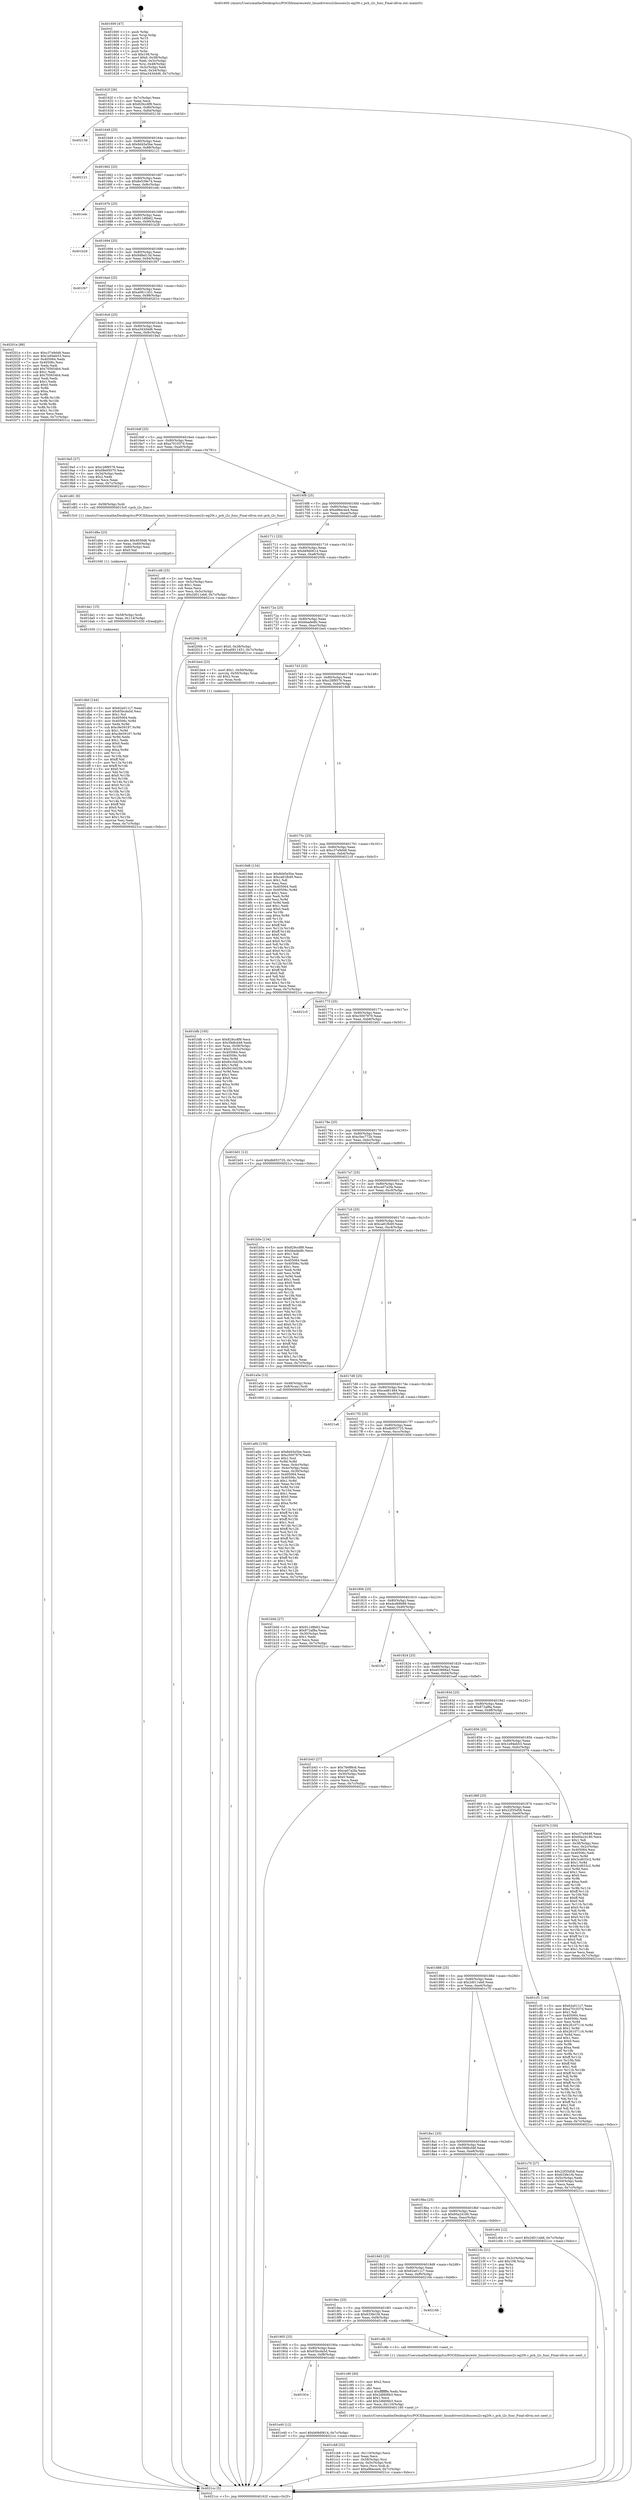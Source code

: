 digraph "0x401600" {
  label = "0x401600 (/mnt/c/Users/mathe/Desktop/tcc/POCII/binaries/extr_linuxdriversi2cbussesi2c-eg20t.c_pch_i2c_func_Final-ollvm.out::main(0))"
  labelloc = "t"
  node[shape=record]

  Entry [label="",width=0.3,height=0.3,shape=circle,fillcolor=black,style=filled]
  "0x40162f" [label="{
     0x40162f [26]\l
     | [instrs]\l
     &nbsp;&nbsp;0x40162f \<+3\>: mov -0x7c(%rbp),%eax\l
     &nbsp;&nbsp;0x401632 \<+2\>: mov %eax,%ecx\l
     &nbsp;&nbsp;0x401634 \<+6\>: sub $0x829cc8f9,%ecx\l
     &nbsp;&nbsp;0x40163a \<+3\>: mov %eax,-0x80(%rbp)\l
     &nbsp;&nbsp;0x40163d \<+6\>: mov %ecx,-0x84(%rbp)\l
     &nbsp;&nbsp;0x401643 \<+6\>: je 000000000040213d \<main+0xb3d\>\l
  }"]
  "0x40213d" [label="{
     0x40213d\l
  }", style=dashed]
  "0x401649" [label="{
     0x401649 [25]\l
     | [instrs]\l
     &nbsp;&nbsp;0x401649 \<+5\>: jmp 000000000040164e \<main+0x4e\>\l
     &nbsp;&nbsp;0x40164e \<+3\>: mov -0x80(%rbp),%eax\l
     &nbsp;&nbsp;0x401651 \<+5\>: sub $0x8d45e5be,%eax\l
     &nbsp;&nbsp;0x401656 \<+6\>: mov %eax,-0x88(%rbp)\l
     &nbsp;&nbsp;0x40165c \<+6\>: je 0000000000402121 \<main+0xb21\>\l
  }"]
  Exit [label="",width=0.3,height=0.3,shape=circle,fillcolor=black,style=filled,peripheries=2]
  "0x402121" [label="{
     0x402121\l
  }", style=dashed]
  "0x401662" [label="{
     0x401662 [25]\l
     | [instrs]\l
     &nbsp;&nbsp;0x401662 \<+5\>: jmp 0000000000401667 \<main+0x67\>\l
     &nbsp;&nbsp;0x401667 \<+3\>: mov -0x80(%rbp),%eax\l
     &nbsp;&nbsp;0x40166a \<+5\>: sub $0x8e539e74,%eax\l
     &nbsp;&nbsp;0x40166f \<+6\>: mov %eax,-0x8c(%rbp)\l
     &nbsp;&nbsp;0x401675 \<+6\>: je 0000000000401e4c \<main+0x84c\>\l
  }"]
  "0x40191e" [label="{
     0x40191e\l
  }", style=dashed]
  "0x401e4c" [label="{
     0x401e4c\l
  }", style=dashed]
  "0x40167b" [label="{
     0x40167b [25]\l
     | [instrs]\l
     &nbsp;&nbsp;0x40167b \<+5\>: jmp 0000000000401680 \<main+0x80\>\l
     &nbsp;&nbsp;0x401680 \<+3\>: mov -0x80(%rbp),%eax\l
     &nbsp;&nbsp;0x401683 \<+5\>: sub $0x911d8b62,%eax\l
     &nbsp;&nbsp;0x401688 \<+6\>: mov %eax,-0x90(%rbp)\l
     &nbsp;&nbsp;0x40168e \<+6\>: je 0000000000401b28 \<main+0x528\>\l
  }"]
  "0x401e40" [label="{
     0x401e40 [12]\l
     | [instrs]\l
     &nbsp;&nbsp;0x401e40 \<+7\>: movl $0xb69d0614,-0x7c(%rbp)\l
     &nbsp;&nbsp;0x401e47 \<+5\>: jmp 00000000004021cc \<main+0xbcc\>\l
  }"]
  "0x401b28" [label="{
     0x401b28\l
  }", style=dashed]
  "0x401694" [label="{
     0x401694 [25]\l
     | [instrs]\l
     &nbsp;&nbsp;0x401694 \<+5\>: jmp 0000000000401699 \<main+0x99\>\l
     &nbsp;&nbsp;0x401699 \<+3\>: mov -0x80(%rbp),%eax\l
     &nbsp;&nbsp;0x40169c \<+5\>: sub $0x9dfed13d,%eax\l
     &nbsp;&nbsp;0x4016a1 \<+6\>: mov %eax,-0x94(%rbp)\l
     &nbsp;&nbsp;0x4016a7 \<+6\>: je 0000000000401f47 \<main+0x947\>\l
  }"]
  "0x401db0" [label="{
     0x401db0 [144]\l
     | [instrs]\l
     &nbsp;&nbsp;0x401db0 \<+5\>: mov $0x62a011c7,%eax\l
     &nbsp;&nbsp;0x401db5 \<+5\>: mov $0x65bcda5d,%esi\l
     &nbsp;&nbsp;0x401dba \<+2\>: mov $0x1,%cl\l
     &nbsp;&nbsp;0x401dbc \<+7\>: mov 0x405064,%edx\l
     &nbsp;&nbsp;0x401dc3 \<+8\>: mov 0x40506c,%r8d\l
     &nbsp;&nbsp;0x401dcb \<+3\>: mov %edx,%r9d\l
     &nbsp;&nbsp;0x401dce \<+7\>: sub $0xc9e59197,%r9d\l
     &nbsp;&nbsp;0x401dd5 \<+4\>: sub $0x1,%r9d\l
     &nbsp;&nbsp;0x401dd9 \<+7\>: add $0xc9e59197,%r9d\l
     &nbsp;&nbsp;0x401de0 \<+4\>: imul %r9d,%edx\l
     &nbsp;&nbsp;0x401de4 \<+3\>: and $0x1,%edx\l
     &nbsp;&nbsp;0x401de7 \<+3\>: cmp $0x0,%edx\l
     &nbsp;&nbsp;0x401dea \<+4\>: sete %r10b\l
     &nbsp;&nbsp;0x401dee \<+4\>: cmp $0xa,%r8d\l
     &nbsp;&nbsp;0x401df2 \<+4\>: setl %r11b\l
     &nbsp;&nbsp;0x401df6 \<+3\>: mov %r10b,%bl\l
     &nbsp;&nbsp;0x401df9 \<+3\>: xor $0xff,%bl\l
     &nbsp;&nbsp;0x401dfc \<+3\>: mov %r11b,%r14b\l
     &nbsp;&nbsp;0x401dff \<+4\>: xor $0xff,%r14b\l
     &nbsp;&nbsp;0x401e03 \<+3\>: xor $0x0,%cl\l
     &nbsp;&nbsp;0x401e06 \<+3\>: mov %bl,%r15b\l
     &nbsp;&nbsp;0x401e09 \<+4\>: and $0x0,%r15b\l
     &nbsp;&nbsp;0x401e0d \<+3\>: and %cl,%r10b\l
     &nbsp;&nbsp;0x401e10 \<+3\>: mov %r14b,%r12b\l
     &nbsp;&nbsp;0x401e13 \<+4\>: and $0x0,%r12b\l
     &nbsp;&nbsp;0x401e17 \<+3\>: and %cl,%r11b\l
     &nbsp;&nbsp;0x401e1a \<+3\>: or %r10b,%r15b\l
     &nbsp;&nbsp;0x401e1d \<+3\>: or %r11b,%r12b\l
     &nbsp;&nbsp;0x401e20 \<+3\>: xor %r12b,%r15b\l
     &nbsp;&nbsp;0x401e23 \<+3\>: or %r14b,%bl\l
     &nbsp;&nbsp;0x401e26 \<+3\>: xor $0xff,%bl\l
     &nbsp;&nbsp;0x401e29 \<+3\>: or $0x0,%cl\l
     &nbsp;&nbsp;0x401e2c \<+2\>: and %cl,%bl\l
     &nbsp;&nbsp;0x401e2e \<+3\>: or %bl,%r15b\l
     &nbsp;&nbsp;0x401e31 \<+4\>: test $0x1,%r15b\l
     &nbsp;&nbsp;0x401e35 \<+3\>: cmovne %esi,%eax\l
     &nbsp;&nbsp;0x401e38 \<+3\>: mov %eax,-0x7c(%rbp)\l
     &nbsp;&nbsp;0x401e3b \<+5\>: jmp 00000000004021cc \<main+0xbcc\>\l
  }"]
  "0x401f47" [label="{
     0x401f47\l
  }", style=dashed]
  "0x4016ad" [label="{
     0x4016ad [25]\l
     | [instrs]\l
     &nbsp;&nbsp;0x4016ad \<+5\>: jmp 00000000004016b2 \<main+0xb2\>\l
     &nbsp;&nbsp;0x4016b2 \<+3\>: mov -0x80(%rbp),%eax\l
     &nbsp;&nbsp;0x4016b5 \<+5\>: sub $0xa0811451,%eax\l
     &nbsp;&nbsp;0x4016ba \<+6\>: mov %eax,-0x98(%rbp)\l
     &nbsp;&nbsp;0x4016c0 \<+6\>: je 000000000040201e \<main+0xa1e\>\l
  }"]
  "0x401da1" [label="{
     0x401da1 [15]\l
     | [instrs]\l
     &nbsp;&nbsp;0x401da1 \<+4\>: mov -0x58(%rbp),%rdi\l
     &nbsp;&nbsp;0x401da5 \<+6\>: mov %eax,-0x114(%rbp)\l
     &nbsp;&nbsp;0x401dab \<+5\>: call 0000000000401030 \<free@plt\>\l
     | [calls]\l
     &nbsp;&nbsp;0x401030 \{1\} (unknown)\l
  }"]
  "0x40201e" [label="{
     0x40201e [88]\l
     | [instrs]\l
     &nbsp;&nbsp;0x40201e \<+5\>: mov $0xc37e9d48,%eax\l
     &nbsp;&nbsp;0x402023 \<+5\>: mov $0x1e94eb53,%ecx\l
     &nbsp;&nbsp;0x402028 \<+7\>: mov 0x405064,%edx\l
     &nbsp;&nbsp;0x40202f \<+7\>: mov 0x40506c,%esi\l
     &nbsp;&nbsp;0x402036 \<+2\>: mov %edx,%edi\l
     &nbsp;&nbsp;0x402038 \<+6\>: add $0x705654b4,%edi\l
     &nbsp;&nbsp;0x40203e \<+3\>: sub $0x1,%edi\l
     &nbsp;&nbsp;0x402041 \<+6\>: sub $0x705654b4,%edi\l
     &nbsp;&nbsp;0x402047 \<+3\>: imul %edi,%edx\l
     &nbsp;&nbsp;0x40204a \<+3\>: and $0x1,%edx\l
     &nbsp;&nbsp;0x40204d \<+3\>: cmp $0x0,%edx\l
     &nbsp;&nbsp;0x402050 \<+4\>: sete %r8b\l
     &nbsp;&nbsp;0x402054 \<+3\>: cmp $0xa,%esi\l
     &nbsp;&nbsp;0x402057 \<+4\>: setl %r9b\l
     &nbsp;&nbsp;0x40205b \<+3\>: mov %r8b,%r10b\l
     &nbsp;&nbsp;0x40205e \<+3\>: and %r9b,%r10b\l
     &nbsp;&nbsp;0x402061 \<+3\>: xor %r9b,%r8b\l
     &nbsp;&nbsp;0x402064 \<+3\>: or %r8b,%r10b\l
     &nbsp;&nbsp;0x402067 \<+4\>: test $0x1,%r10b\l
     &nbsp;&nbsp;0x40206b \<+3\>: cmovne %ecx,%eax\l
     &nbsp;&nbsp;0x40206e \<+3\>: mov %eax,-0x7c(%rbp)\l
     &nbsp;&nbsp;0x402071 \<+5\>: jmp 00000000004021cc \<main+0xbcc\>\l
  }"]
  "0x4016c6" [label="{
     0x4016c6 [25]\l
     | [instrs]\l
     &nbsp;&nbsp;0x4016c6 \<+5\>: jmp 00000000004016cb \<main+0xcb\>\l
     &nbsp;&nbsp;0x4016cb \<+3\>: mov -0x80(%rbp),%eax\l
     &nbsp;&nbsp;0x4016ce \<+5\>: sub $0xa343d4d6,%eax\l
     &nbsp;&nbsp;0x4016d3 \<+6\>: mov %eax,-0x9c(%rbp)\l
     &nbsp;&nbsp;0x4016d9 \<+6\>: je 00000000004019a5 \<main+0x3a5\>\l
  }"]
  "0x401d8a" [label="{
     0x401d8a [23]\l
     | [instrs]\l
     &nbsp;&nbsp;0x401d8a \<+10\>: movabs $0x4030d6,%rdi\l
     &nbsp;&nbsp;0x401d94 \<+3\>: mov %eax,-0x60(%rbp)\l
     &nbsp;&nbsp;0x401d97 \<+3\>: mov -0x60(%rbp),%esi\l
     &nbsp;&nbsp;0x401d9a \<+2\>: mov $0x0,%al\l
     &nbsp;&nbsp;0x401d9c \<+5\>: call 0000000000401040 \<printf@plt\>\l
     | [calls]\l
     &nbsp;&nbsp;0x401040 \{1\} (unknown)\l
  }"]
  "0x4019a5" [label="{
     0x4019a5 [27]\l
     | [instrs]\l
     &nbsp;&nbsp;0x4019a5 \<+5\>: mov $0xc28f9576,%eax\l
     &nbsp;&nbsp;0x4019aa \<+5\>: mov $0x68e95070,%ecx\l
     &nbsp;&nbsp;0x4019af \<+3\>: mov -0x34(%rbp),%edx\l
     &nbsp;&nbsp;0x4019b2 \<+3\>: cmp $0x2,%edx\l
     &nbsp;&nbsp;0x4019b5 \<+3\>: cmovne %ecx,%eax\l
     &nbsp;&nbsp;0x4019b8 \<+3\>: mov %eax,-0x7c(%rbp)\l
     &nbsp;&nbsp;0x4019bb \<+5\>: jmp 00000000004021cc \<main+0xbcc\>\l
  }"]
  "0x4016df" [label="{
     0x4016df [25]\l
     | [instrs]\l
     &nbsp;&nbsp;0x4016df \<+5\>: jmp 00000000004016e4 \<main+0xe4\>\l
     &nbsp;&nbsp;0x4016e4 \<+3\>: mov -0x80(%rbp),%eax\l
     &nbsp;&nbsp;0x4016e7 \<+5\>: sub $0xa701037d,%eax\l
     &nbsp;&nbsp;0x4016ec \<+6\>: mov %eax,-0xa0(%rbp)\l
     &nbsp;&nbsp;0x4016f2 \<+6\>: je 0000000000401d81 \<main+0x781\>\l
  }"]
  "0x4021cc" [label="{
     0x4021cc [5]\l
     | [instrs]\l
     &nbsp;&nbsp;0x4021cc \<+5\>: jmp 000000000040162f \<main+0x2f\>\l
  }"]
  "0x401600" [label="{
     0x401600 [47]\l
     | [instrs]\l
     &nbsp;&nbsp;0x401600 \<+1\>: push %rbp\l
     &nbsp;&nbsp;0x401601 \<+3\>: mov %rsp,%rbp\l
     &nbsp;&nbsp;0x401604 \<+2\>: push %r15\l
     &nbsp;&nbsp;0x401606 \<+2\>: push %r14\l
     &nbsp;&nbsp;0x401608 \<+2\>: push %r13\l
     &nbsp;&nbsp;0x40160a \<+2\>: push %r12\l
     &nbsp;&nbsp;0x40160c \<+1\>: push %rbx\l
     &nbsp;&nbsp;0x40160d \<+7\>: sub $0x108,%rsp\l
     &nbsp;&nbsp;0x401614 \<+7\>: movl $0x0,-0x38(%rbp)\l
     &nbsp;&nbsp;0x40161b \<+3\>: mov %edi,-0x3c(%rbp)\l
     &nbsp;&nbsp;0x40161e \<+4\>: mov %rsi,-0x48(%rbp)\l
     &nbsp;&nbsp;0x401622 \<+3\>: mov -0x3c(%rbp),%edi\l
     &nbsp;&nbsp;0x401625 \<+3\>: mov %edi,-0x34(%rbp)\l
     &nbsp;&nbsp;0x401628 \<+7\>: movl $0xa343d4d6,-0x7c(%rbp)\l
  }"]
  "0x401cb8" [label="{
     0x401cb8 [32]\l
     | [instrs]\l
     &nbsp;&nbsp;0x401cb8 \<+6\>: mov -0x110(%rbp),%ecx\l
     &nbsp;&nbsp;0x401cbe \<+3\>: imul %eax,%ecx\l
     &nbsp;&nbsp;0x401cc1 \<+4\>: mov -0x58(%rbp),%rsi\l
     &nbsp;&nbsp;0x401cc5 \<+4\>: movslq -0x5c(%rbp),%rdi\l
     &nbsp;&nbsp;0x401cc9 \<+3\>: mov %ecx,(%rsi,%rdi,4)\l
     &nbsp;&nbsp;0x401ccc \<+7\>: movl $0xa96ecee4,-0x7c(%rbp)\l
     &nbsp;&nbsp;0x401cd3 \<+5\>: jmp 00000000004021cc \<main+0xbcc\>\l
  }"]
  "0x401d81" [label="{
     0x401d81 [9]\l
     | [instrs]\l
     &nbsp;&nbsp;0x401d81 \<+4\>: mov -0x58(%rbp),%rdi\l
     &nbsp;&nbsp;0x401d85 \<+5\>: call 00000000004015c0 \<pch_i2c_func\>\l
     | [calls]\l
     &nbsp;&nbsp;0x4015c0 \{1\} (/mnt/c/Users/mathe/Desktop/tcc/POCII/binaries/extr_linuxdriversi2cbussesi2c-eg20t.c_pch_i2c_func_Final-ollvm.out::pch_i2c_func)\l
  }"]
  "0x4016f8" [label="{
     0x4016f8 [25]\l
     | [instrs]\l
     &nbsp;&nbsp;0x4016f8 \<+5\>: jmp 00000000004016fd \<main+0xfd\>\l
     &nbsp;&nbsp;0x4016fd \<+3\>: mov -0x80(%rbp),%eax\l
     &nbsp;&nbsp;0x401700 \<+5\>: sub $0xa96ecee4,%eax\l
     &nbsp;&nbsp;0x401705 \<+6\>: mov %eax,-0xa4(%rbp)\l
     &nbsp;&nbsp;0x40170b \<+6\>: je 0000000000401cd8 \<main+0x6d8\>\l
  }"]
  "0x401c90" [label="{
     0x401c90 [40]\l
     | [instrs]\l
     &nbsp;&nbsp;0x401c90 \<+5\>: mov $0x2,%ecx\l
     &nbsp;&nbsp;0x401c95 \<+1\>: cltd\l
     &nbsp;&nbsp;0x401c96 \<+2\>: idiv %ecx\l
     &nbsp;&nbsp;0x401c98 \<+6\>: imul $0xfffffffe,%edx,%ecx\l
     &nbsp;&nbsp;0x401c9e \<+6\>: sub $0x2dfd06b3,%ecx\l
     &nbsp;&nbsp;0x401ca4 \<+3\>: add $0x1,%ecx\l
     &nbsp;&nbsp;0x401ca7 \<+6\>: add $0x2dfd06b3,%ecx\l
     &nbsp;&nbsp;0x401cad \<+6\>: mov %ecx,-0x110(%rbp)\l
     &nbsp;&nbsp;0x401cb3 \<+5\>: call 0000000000401160 \<next_i\>\l
     | [calls]\l
     &nbsp;&nbsp;0x401160 \{1\} (/mnt/c/Users/mathe/Desktop/tcc/POCII/binaries/extr_linuxdriversi2cbussesi2c-eg20t.c_pch_i2c_func_Final-ollvm.out::next_i)\l
  }"]
  "0x401cd8" [label="{
     0x401cd8 [25]\l
     | [instrs]\l
     &nbsp;&nbsp;0x401cd8 \<+2\>: xor %eax,%eax\l
     &nbsp;&nbsp;0x401cda \<+3\>: mov -0x5c(%rbp),%ecx\l
     &nbsp;&nbsp;0x401cdd \<+3\>: sub $0x1,%eax\l
     &nbsp;&nbsp;0x401ce0 \<+2\>: sub %eax,%ecx\l
     &nbsp;&nbsp;0x401ce2 \<+3\>: mov %ecx,-0x5c(%rbp)\l
     &nbsp;&nbsp;0x401ce5 \<+7\>: movl $0x2d011eb6,-0x7c(%rbp)\l
     &nbsp;&nbsp;0x401cec \<+5\>: jmp 00000000004021cc \<main+0xbcc\>\l
  }"]
  "0x401711" [label="{
     0x401711 [25]\l
     | [instrs]\l
     &nbsp;&nbsp;0x401711 \<+5\>: jmp 0000000000401716 \<main+0x116\>\l
     &nbsp;&nbsp;0x401716 \<+3\>: mov -0x80(%rbp),%eax\l
     &nbsp;&nbsp;0x401719 \<+5\>: sub $0xb69d0614,%eax\l
     &nbsp;&nbsp;0x40171e \<+6\>: mov %eax,-0xa8(%rbp)\l
     &nbsp;&nbsp;0x401724 \<+6\>: je 000000000040200b \<main+0xa0b\>\l
  }"]
  "0x401905" [label="{
     0x401905 [25]\l
     | [instrs]\l
     &nbsp;&nbsp;0x401905 \<+5\>: jmp 000000000040190a \<main+0x30a\>\l
     &nbsp;&nbsp;0x40190a \<+3\>: mov -0x80(%rbp),%eax\l
     &nbsp;&nbsp;0x40190d \<+5\>: sub $0x65bcda5d,%eax\l
     &nbsp;&nbsp;0x401912 \<+6\>: mov %eax,-0xf8(%rbp)\l
     &nbsp;&nbsp;0x401918 \<+6\>: je 0000000000401e40 \<main+0x840\>\l
  }"]
  "0x40200b" [label="{
     0x40200b [19]\l
     | [instrs]\l
     &nbsp;&nbsp;0x40200b \<+7\>: movl $0x0,-0x38(%rbp)\l
     &nbsp;&nbsp;0x402012 \<+7\>: movl $0xa0811451,-0x7c(%rbp)\l
     &nbsp;&nbsp;0x402019 \<+5\>: jmp 00000000004021cc \<main+0xbcc\>\l
  }"]
  "0x40172a" [label="{
     0x40172a [25]\l
     | [instrs]\l
     &nbsp;&nbsp;0x40172a \<+5\>: jmp 000000000040172f \<main+0x12f\>\l
     &nbsp;&nbsp;0x40172f \<+3\>: mov -0x80(%rbp),%eax\l
     &nbsp;&nbsp;0x401732 \<+5\>: sub $0xbbadedfc,%eax\l
     &nbsp;&nbsp;0x401737 \<+6\>: mov %eax,-0xac(%rbp)\l
     &nbsp;&nbsp;0x40173d \<+6\>: je 0000000000401be4 \<main+0x5e4\>\l
  }"]
  "0x401c8b" [label="{
     0x401c8b [5]\l
     | [instrs]\l
     &nbsp;&nbsp;0x401c8b \<+5\>: call 0000000000401160 \<next_i\>\l
     | [calls]\l
     &nbsp;&nbsp;0x401160 \{1\} (/mnt/c/Users/mathe/Desktop/tcc/POCII/binaries/extr_linuxdriversi2cbussesi2c-eg20t.c_pch_i2c_func_Final-ollvm.out::next_i)\l
  }"]
  "0x401be4" [label="{
     0x401be4 [23]\l
     | [instrs]\l
     &nbsp;&nbsp;0x401be4 \<+7\>: movl $0x1,-0x50(%rbp)\l
     &nbsp;&nbsp;0x401beb \<+4\>: movslq -0x50(%rbp),%rax\l
     &nbsp;&nbsp;0x401bef \<+4\>: shl $0x2,%rax\l
     &nbsp;&nbsp;0x401bf3 \<+3\>: mov %rax,%rdi\l
     &nbsp;&nbsp;0x401bf6 \<+5\>: call 0000000000401050 \<malloc@plt\>\l
     | [calls]\l
     &nbsp;&nbsp;0x401050 \{1\} (unknown)\l
  }"]
  "0x401743" [label="{
     0x401743 [25]\l
     | [instrs]\l
     &nbsp;&nbsp;0x401743 \<+5\>: jmp 0000000000401748 \<main+0x148\>\l
     &nbsp;&nbsp;0x401748 \<+3\>: mov -0x80(%rbp),%eax\l
     &nbsp;&nbsp;0x40174b \<+5\>: sub $0xc28f9576,%eax\l
     &nbsp;&nbsp;0x401750 \<+6\>: mov %eax,-0xb0(%rbp)\l
     &nbsp;&nbsp;0x401756 \<+6\>: je 00000000004019d8 \<main+0x3d8\>\l
  }"]
  "0x4018ec" [label="{
     0x4018ec [25]\l
     | [instrs]\l
     &nbsp;&nbsp;0x4018ec \<+5\>: jmp 00000000004018f1 \<main+0x2f1\>\l
     &nbsp;&nbsp;0x4018f1 \<+3\>: mov -0x80(%rbp),%eax\l
     &nbsp;&nbsp;0x4018f4 \<+5\>: sub $0x633fe1f4,%eax\l
     &nbsp;&nbsp;0x4018f9 \<+6\>: mov %eax,-0xf4(%rbp)\l
     &nbsp;&nbsp;0x4018ff \<+6\>: je 0000000000401c8b \<main+0x68b\>\l
  }"]
  "0x4019d8" [label="{
     0x4019d8 [134]\l
     | [instrs]\l
     &nbsp;&nbsp;0x4019d8 \<+5\>: mov $0x8d45e5be,%eax\l
     &nbsp;&nbsp;0x4019dd \<+5\>: mov $0xca81fb49,%ecx\l
     &nbsp;&nbsp;0x4019e2 \<+2\>: mov $0x1,%dl\l
     &nbsp;&nbsp;0x4019e4 \<+2\>: xor %esi,%esi\l
     &nbsp;&nbsp;0x4019e6 \<+7\>: mov 0x405064,%edi\l
     &nbsp;&nbsp;0x4019ed \<+8\>: mov 0x40506c,%r8d\l
     &nbsp;&nbsp;0x4019f5 \<+3\>: sub $0x1,%esi\l
     &nbsp;&nbsp;0x4019f8 \<+3\>: mov %edi,%r9d\l
     &nbsp;&nbsp;0x4019fb \<+3\>: add %esi,%r9d\l
     &nbsp;&nbsp;0x4019fe \<+4\>: imul %r9d,%edi\l
     &nbsp;&nbsp;0x401a02 \<+3\>: and $0x1,%edi\l
     &nbsp;&nbsp;0x401a05 \<+3\>: cmp $0x0,%edi\l
     &nbsp;&nbsp;0x401a08 \<+4\>: sete %r10b\l
     &nbsp;&nbsp;0x401a0c \<+4\>: cmp $0xa,%r8d\l
     &nbsp;&nbsp;0x401a10 \<+4\>: setl %r11b\l
     &nbsp;&nbsp;0x401a14 \<+3\>: mov %r10b,%bl\l
     &nbsp;&nbsp;0x401a17 \<+3\>: xor $0xff,%bl\l
     &nbsp;&nbsp;0x401a1a \<+3\>: mov %r11b,%r14b\l
     &nbsp;&nbsp;0x401a1d \<+4\>: xor $0xff,%r14b\l
     &nbsp;&nbsp;0x401a21 \<+3\>: xor $0x0,%dl\l
     &nbsp;&nbsp;0x401a24 \<+3\>: mov %bl,%r15b\l
     &nbsp;&nbsp;0x401a27 \<+4\>: and $0x0,%r15b\l
     &nbsp;&nbsp;0x401a2b \<+3\>: and %dl,%r10b\l
     &nbsp;&nbsp;0x401a2e \<+3\>: mov %r14b,%r12b\l
     &nbsp;&nbsp;0x401a31 \<+4\>: and $0x0,%r12b\l
     &nbsp;&nbsp;0x401a35 \<+3\>: and %dl,%r11b\l
     &nbsp;&nbsp;0x401a38 \<+3\>: or %r10b,%r15b\l
     &nbsp;&nbsp;0x401a3b \<+3\>: or %r11b,%r12b\l
     &nbsp;&nbsp;0x401a3e \<+3\>: xor %r12b,%r15b\l
     &nbsp;&nbsp;0x401a41 \<+3\>: or %r14b,%bl\l
     &nbsp;&nbsp;0x401a44 \<+3\>: xor $0xff,%bl\l
     &nbsp;&nbsp;0x401a47 \<+3\>: or $0x0,%dl\l
     &nbsp;&nbsp;0x401a4a \<+2\>: and %dl,%bl\l
     &nbsp;&nbsp;0x401a4c \<+3\>: or %bl,%r15b\l
     &nbsp;&nbsp;0x401a4f \<+4\>: test $0x1,%r15b\l
     &nbsp;&nbsp;0x401a53 \<+3\>: cmovne %ecx,%eax\l
     &nbsp;&nbsp;0x401a56 \<+3\>: mov %eax,-0x7c(%rbp)\l
     &nbsp;&nbsp;0x401a59 \<+5\>: jmp 00000000004021cc \<main+0xbcc\>\l
  }"]
  "0x40175c" [label="{
     0x40175c [25]\l
     | [instrs]\l
     &nbsp;&nbsp;0x40175c \<+5\>: jmp 0000000000401761 \<main+0x161\>\l
     &nbsp;&nbsp;0x401761 \<+3\>: mov -0x80(%rbp),%eax\l
     &nbsp;&nbsp;0x401764 \<+5\>: sub $0xc37e9d48,%eax\l
     &nbsp;&nbsp;0x401769 \<+6\>: mov %eax,-0xb4(%rbp)\l
     &nbsp;&nbsp;0x40176f \<+6\>: je 00000000004021c5 \<main+0xbc5\>\l
  }"]
  "0x40216b" [label="{
     0x40216b\l
  }", style=dashed]
  "0x4021c5" [label="{
     0x4021c5\l
  }", style=dashed]
  "0x401775" [label="{
     0x401775 [25]\l
     | [instrs]\l
     &nbsp;&nbsp;0x401775 \<+5\>: jmp 000000000040177a \<main+0x17a\>\l
     &nbsp;&nbsp;0x40177a \<+3\>: mov -0x80(%rbp),%eax\l
     &nbsp;&nbsp;0x40177d \<+5\>: sub $0xc5007879,%eax\l
     &nbsp;&nbsp;0x401782 \<+6\>: mov %eax,-0xb8(%rbp)\l
     &nbsp;&nbsp;0x401788 \<+6\>: je 0000000000401b01 \<main+0x501\>\l
  }"]
  "0x4018d3" [label="{
     0x4018d3 [25]\l
     | [instrs]\l
     &nbsp;&nbsp;0x4018d3 \<+5\>: jmp 00000000004018d8 \<main+0x2d8\>\l
     &nbsp;&nbsp;0x4018d8 \<+3\>: mov -0x80(%rbp),%eax\l
     &nbsp;&nbsp;0x4018db \<+5\>: sub $0x62a011c7,%eax\l
     &nbsp;&nbsp;0x4018e0 \<+6\>: mov %eax,-0xf0(%rbp)\l
     &nbsp;&nbsp;0x4018e6 \<+6\>: je 000000000040216b \<main+0xb6b\>\l
  }"]
  "0x401b01" [label="{
     0x401b01 [12]\l
     | [instrs]\l
     &nbsp;&nbsp;0x401b01 \<+7\>: movl $0xdb953725,-0x7c(%rbp)\l
     &nbsp;&nbsp;0x401b08 \<+5\>: jmp 00000000004021cc \<main+0xbcc\>\l
  }"]
  "0x40178e" [label="{
     0x40178e [25]\l
     | [instrs]\l
     &nbsp;&nbsp;0x40178e \<+5\>: jmp 0000000000401793 \<main+0x193\>\l
     &nbsp;&nbsp;0x401793 \<+3\>: mov -0x80(%rbp),%eax\l
     &nbsp;&nbsp;0x401796 \<+5\>: sub $0xc5ec772b,%eax\l
     &nbsp;&nbsp;0x40179b \<+6\>: mov %eax,-0xbc(%rbp)\l
     &nbsp;&nbsp;0x4017a1 \<+6\>: je 0000000000401e95 \<main+0x895\>\l
  }"]
  "0x40210c" [label="{
     0x40210c [21]\l
     | [instrs]\l
     &nbsp;&nbsp;0x40210c \<+3\>: mov -0x2c(%rbp),%eax\l
     &nbsp;&nbsp;0x40210f \<+7\>: add $0x108,%rsp\l
     &nbsp;&nbsp;0x402116 \<+1\>: pop %rbx\l
     &nbsp;&nbsp;0x402117 \<+2\>: pop %r12\l
     &nbsp;&nbsp;0x402119 \<+2\>: pop %r13\l
     &nbsp;&nbsp;0x40211b \<+2\>: pop %r14\l
     &nbsp;&nbsp;0x40211d \<+2\>: pop %r15\l
     &nbsp;&nbsp;0x40211f \<+1\>: pop %rbp\l
     &nbsp;&nbsp;0x402120 \<+1\>: ret\l
  }"]
  "0x401e95" [label="{
     0x401e95\l
  }", style=dashed]
  "0x4017a7" [label="{
     0x4017a7 [25]\l
     | [instrs]\l
     &nbsp;&nbsp;0x4017a7 \<+5\>: jmp 00000000004017ac \<main+0x1ac\>\l
     &nbsp;&nbsp;0x4017ac \<+3\>: mov -0x80(%rbp),%eax\l
     &nbsp;&nbsp;0x4017af \<+5\>: sub $0xca07a2fa,%eax\l
     &nbsp;&nbsp;0x4017b4 \<+6\>: mov %eax,-0xc0(%rbp)\l
     &nbsp;&nbsp;0x4017ba \<+6\>: je 0000000000401b5e \<main+0x55e\>\l
  }"]
  "0x4018ba" [label="{
     0x4018ba [25]\l
     | [instrs]\l
     &nbsp;&nbsp;0x4018ba \<+5\>: jmp 00000000004018bf \<main+0x2bf\>\l
     &nbsp;&nbsp;0x4018bf \<+3\>: mov -0x80(%rbp),%eax\l
     &nbsp;&nbsp;0x4018c2 \<+5\>: sub $0x60a24180,%eax\l
     &nbsp;&nbsp;0x4018c7 \<+6\>: mov %eax,-0xec(%rbp)\l
     &nbsp;&nbsp;0x4018cd \<+6\>: je 000000000040210c \<main+0xb0c\>\l
  }"]
  "0x401b5e" [label="{
     0x401b5e [134]\l
     | [instrs]\l
     &nbsp;&nbsp;0x401b5e \<+5\>: mov $0x829cc8f9,%eax\l
     &nbsp;&nbsp;0x401b63 \<+5\>: mov $0xbbadedfc,%ecx\l
     &nbsp;&nbsp;0x401b68 \<+2\>: mov $0x1,%dl\l
     &nbsp;&nbsp;0x401b6a \<+2\>: xor %esi,%esi\l
     &nbsp;&nbsp;0x401b6c \<+7\>: mov 0x405064,%edi\l
     &nbsp;&nbsp;0x401b73 \<+8\>: mov 0x40506c,%r8d\l
     &nbsp;&nbsp;0x401b7b \<+3\>: sub $0x1,%esi\l
     &nbsp;&nbsp;0x401b7e \<+3\>: mov %edi,%r9d\l
     &nbsp;&nbsp;0x401b81 \<+3\>: add %esi,%r9d\l
     &nbsp;&nbsp;0x401b84 \<+4\>: imul %r9d,%edi\l
     &nbsp;&nbsp;0x401b88 \<+3\>: and $0x1,%edi\l
     &nbsp;&nbsp;0x401b8b \<+3\>: cmp $0x0,%edi\l
     &nbsp;&nbsp;0x401b8e \<+4\>: sete %r10b\l
     &nbsp;&nbsp;0x401b92 \<+4\>: cmp $0xa,%r8d\l
     &nbsp;&nbsp;0x401b96 \<+4\>: setl %r11b\l
     &nbsp;&nbsp;0x401b9a \<+3\>: mov %r10b,%bl\l
     &nbsp;&nbsp;0x401b9d \<+3\>: xor $0xff,%bl\l
     &nbsp;&nbsp;0x401ba0 \<+3\>: mov %r11b,%r14b\l
     &nbsp;&nbsp;0x401ba3 \<+4\>: xor $0xff,%r14b\l
     &nbsp;&nbsp;0x401ba7 \<+3\>: xor $0x0,%dl\l
     &nbsp;&nbsp;0x401baa \<+3\>: mov %bl,%r15b\l
     &nbsp;&nbsp;0x401bad \<+4\>: and $0x0,%r15b\l
     &nbsp;&nbsp;0x401bb1 \<+3\>: and %dl,%r10b\l
     &nbsp;&nbsp;0x401bb4 \<+3\>: mov %r14b,%r12b\l
     &nbsp;&nbsp;0x401bb7 \<+4\>: and $0x0,%r12b\l
     &nbsp;&nbsp;0x401bbb \<+3\>: and %dl,%r11b\l
     &nbsp;&nbsp;0x401bbe \<+3\>: or %r10b,%r15b\l
     &nbsp;&nbsp;0x401bc1 \<+3\>: or %r11b,%r12b\l
     &nbsp;&nbsp;0x401bc4 \<+3\>: xor %r12b,%r15b\l
     &nbsp;&nbsp;0x401bc7 \<+3\>: or %r14b,%bl\l
     &nbsp;&nbsp;0x401bca \<+3\>: xor $0xff,%bl\l
     &nbsp;&nbsp;0x401bcd \<+3\>: or $0x0,%dl\l
     &nbsp;&nbsp;0x401bd0 \<+2\>: and %dl,%bl\l
     &nbsp;&nbsp;0x401bd2 \<+3\>: or %bl,%r15b\l
     &nbsp;&nbsp;0x401bd5 \<+4\>: test $0x1,%r15b\l
     &nbsp;&nbsp;0x401bd9 \<+3\>: cmovne %ecx,%eax\l
     &nbsp;&nbsp;0x401bdc \<+3\>: mov %eax,-0x7c(%rbp)\l
     &nbsp;&nbsp;0x401bdf \<+5\>: jmp 00000000004021cc \<main+0xbcc\>\l
  }"]
  "0x4017c0" [label="{
     0x4017c0 [25]\l
     | [instrs]\l
     &nbsp;&nbsp;0x4017c0 \<+5\>: jmp 00000000004017c5 \<main+0x1c5\>\l
     &nbsp;&nbsp;0x4017c5 \<+3\>: mov -0x80(%rbp),%eax\l
     &nbsp;&nbsp;0x4017c8 \<+5\>: sub $0xca81fb49,%eax\l
     &nbsp;&nbsp;0x4017cd \<+6\>: mov %eax,-0xc4(%rbp)\l
     &nbsp;&nbsp;0x4017d3 \<+6\>: je 0000000000401a5e \<main+0x45e\>\l
  }"]
  "0x401c64" [label="{
     0x401c64 [12]\l
     | [instrs]\l
     &nbsp;&nbsp;0x401c64 \<+7\>: movl $0x2d011eb6,-0x7c(%rbp)\l
     &nbsp;&nbsp;0x401c6b \<+5\>: jmp 00000000004021cc \<main+0xbcc\>\l
  }"]
  "0x401a5e" [label="{
     0x401a5e [13]\l
     | [instrs]\l
     &nbsp;&nbsp;0x401a5e \<+4\>: mov -0x48(%rbp),%rax\l
     &nbsp;&nbsp;0x401a62 \<+4\>: mov 0x8(%rax),%rdi\l
     &nbsp;&nbsp;0x401a66 \<+5\>: call 0000000000401060 \<atoi@plt\>\l
     | [calls]\l
     &nbsp;&nbsp;0x401060 \{1\} (unknown)\l
  }"]
  "0x4017d9" [label="{
     0x4017d9 [25]\l
     | [instrs]\l
     &nbsp;&nbsp;0x4017d9 \<+5\>: jmp 00000000004017de \<main+0x1de\>\l
     &nbsp;&nbsp;0x4017de \<+3\>: mov -0x80(%rbp),%eax\l
     &nbsp;&nbsp;0x4017e1 \<+5\>: sub $0xced81484,%eax\l
     &nbsp;&nbsp;0x4017e6 \<+6\>: mov %eax,-0xc8(%rbp)\l
     &nbsp;&nbsp;0x4017ec \<+6\>: je 00000000004021a6 \<main+0xba6\>\l
  }"]
  "0x401a6b" [label="{
     0x401a6b [150]\l
     | [instrs]\l
     &nbsp;&nbsp;0x401a6b \<+5\>: mov $0x8d45e5be,%ecx\l
     &nbsp;&nbsp;0x401a70 \<+5\>: mov $0xc5007879,%edx\l
     &nbsp;&nbsp;0x401a75 \<+3\>: mov $0x1,%sil\l
     &nbsp;&nbsp;0x401a78 \<+3\>: xor %r8d,%r8d\l
     &nbsp;&nbsp;0x401a7b \<+3\>: mov %eax,-0x4c(%rbp)\l
     &nbsp;&nbsp;0x401a7e \<+3\>: mov -0x4c(%rbp),%eax\l
     &nbsp;&nbsp;0x401a81 \<+3\>: mov %eax,-0x30(%rbp)\l
     &nbsp;&nbsp;0x401a84 \<+7\>: mov 0x405064,%eax\l
     &nbsp;&nbsp;0x401a8b \<+8\>: mov 0x40506c,%r9d\l
     &nbsp;&nbsp;0x401a93 \<+4\>: sub $0x1,%r8d\l
     &nbsp;&nbsp;0x401a97 \<+3\>: mov %eax,%r10d\l
     &nbsp;&nbsp;0x401a9a \<+3\>: add %r8d,%r10d\l
     &nbsp;&nbsp;0x401a9d \<+4\>: imul %r10d,%eax\l
     &nbsp;&nbsp;0x401aa1 \<+3\>: and $0x1,%eax\l
     &nbsp;&nbsp;0x401aa4 \<+3\>: cmp $0x0,%eax\l
     &nbsp;&nbsp;0x401aa7 \<+4\>: sete %r11b\l
     &nbsp;&nbsp;0x401aab \<+4\>: cmp $0xa,%r9d\l
     &nbsp;&nbsp;0x401aaf \<+3\>: setl %bl\l
     &nbsp;&nbsp;0x401ab2 \<+3\>: mov %r11b,%r14b\l
     &nbsp;&nbsp;0x401ab5 \<+4\>: xor $0xff,%r14b\l
     &nbsp;&nbsp;0x401ab9 \<+3\>: mov %bl,%r15b\l
     &nbsp;&nbsp;0x401abc \<+4\>: xor $0xff,%r15b\l
     &nbsp;&nbsp;0x401ac0 \<+4\>: xor $0x1,%sil\l
     &nbsp;&nbsp;0x401ac4 \<+3\>: mov %r14b,%r12b\l
     &nbsp;&nbsp;0x401ac7 \<+4\>: and $0xff,%r12b\l
     &nbsp;&nbsp;0x401acb \<+3\>: and %sil,%r11b\l
     &nbsp;&nbsp;0x401ace \<+3\>: mov %r15b,%r13b\l
     &nbsp;&nbsp;0x401ad1 \<+4\>: and $0xff,%r13b\l
     &nbsp;&nbsp;0x401ad5 \<+3\>: and %sil,%bl\l
     &nbsp;&nbsp;0x401ad8 \<+3\>: or %r11b,%r12b\l
     &nbsp;&nbsp;0x401adb \<+3\>: or %bl,%r13b\l
     &nbsp;&nbsp;0x401ade \<+3\>: xor %r13b,%r12b\l
     &nbsp;&nbsp;0x401ae1 \<+3\>: or %r15b,%r14b\l
     &nbsp;&nbsp;0x401ae4 \<+4\>: xor $0xff,%r14b\l
     &nbsp;&nbsp;0x401ae8 \<+4\>: or $0x1,%sil\l
     &nbsp;&nbsp;0x401aec \<+3\>: and %sil,%r14b\l
     &nbsp;&nbsp;0x401aef \<+3\>: or %r14b,%r12b\l
     &nbsp;&nbsp;0x401af2 \<+4\>: test $0x1,%r12b\l
     &nbsp;&nbsp;0x401af6 \<+3\>: cmovne %edx,%ecx\l
     &nbsp;&nbsp;0x401af9 \<+3\>: mov %ecx,-0x7c(%rbp)\l
     &nbsp;&nbsp;0x401afc \<+5\>: jmp 00000000004021cc \<main+0xbcc\>\l
  }"]
  "0x4018a1" [label="{
     0x4018a1 [25]\l
     | [instrs]\l
     &nbsp;&nbsp;0x4018a1 \<+5\>: jmp 00000000004018a6 \<main+0x2a6\>\l
     &nbsp;&nbsp;0x4018a6 \<+3\>: mov -0x80(%rbp),%eax\l
     &nbsp;&nbsp;0x4018a9 \<+5\>: sub $0x39dfcd48,%eax\l
     &nbsp;&nbsp;0x4018ae \<+6\>: mov %eax,-0xe8(%rbp)\l
     &nbsp;&nbsp;0x4018b4 \<+6\>: je 0000000000401c64 \<main+0x664\>\l
  }"]
  "0x4021a6" [label="{
     0x4021a6\l
  }", style=dashed]
  "0x4017f2" [label="{
     0x4017f2 [25]\l
     | [instrs]\l
     &nbsp;&nbsp;0x4017f2 \<+5\>: jmp 00000000004017f7 \<main+0x1f7\>\l
     &nbsp;&nbsp;0x4017f7 \<+3\>: mov -0x80(%rbp),%eax\l
     &nbsp;&nbsp;0x4017fa \<+5\>: sub $0xdb953725,%eax\l
     &nbsp;&nbsp;0x4017ff \<+6\>: mov %eax,-0xcc(%rbp)\l
     &nbsp;&nbsp;0x401805 \<+6\>: je 0000000000401b0d \<main+0x50d\>\l
  }"]
  "0x401c70" [label="{
     0x401c70 [27]\l
     | [instrs]\l
     &nbsp;&nbsp;0x401c70 \<+5\>: mov $0x22f35d58,%eax\l
     &nbsp;&nbsp;0x401c75 \<+5\>: mov $0x633fe1f4,%ecx\l
     &nbsp;&nbsp;0x401c7a \<+3\>: mov -0x5c(%rbp),%edx\l
     &nbsp;&nbsp;0x401c7d \<+3\>: cmp -0x50(%rbp),%edx\l
     &nbsp;&nbsp;0x401c80 \<+3\>: cmovl %ecx,%eax\l
     &nbsp;&nbsp;0x401c83 \<+3\>: mov %eax,-0x7c(%rbp)\l
     &nbsp;&nbsp;0x401c86 \<+5\>: jmp 00000000004021cc \<main+0xbcc\>\l
  }"]
  "0x401b0d" [label="{
     0x401b0d [27]\l
     | [instrs]\l
     &nbsp;&nbsp;0x401b0d \<+5\>: mov $0x911d8b62,%eax\l
     &nbsp;&nbsp;0x401b12 \<+5\>: mov $0x872af8a,%ecx\l
     &nbsp;&nbsp;0x401b17 \<+3\>: mov -0x30(%rbp),%edx\l
     &nbsp;&nbsp;0x401b1a \<+3\>: cmp $0x1,%edx\l
     &nbsp;&nbsp;0x401b1d \<+3\>: cmovl %ecx,%eax\l
     &nbsp;&nbsp;0x401b20 \<+3\>: mov %eax,-0x7c(%rbp)\l
     &nbsp;&nbsp;0x401b23 \<+5\>: jmp 00000000004021cc \<main+0xbcc\>\l
  }"]
  "0x40180b" [label="{
     0x40180b [25]\l
     | [instrs]\l
     &nbsp;&nbsp;0x40180b \<+5\>: jmp 0000000000401810 \<main+0x210\>\l
     &nbsp;&nbsp;0x401810 \<+3\>: mov -0x80(%rbp),%eax\l
     &nbsp;&nbsp;0x401813 \<+5\>: sub $0xdcd68688,%eax\l
     &nbsp;&nbsp;0x401818 \<+6\>: mov %eax,-0xd0(%rbp)\l
     &nbsp;&nbsp;0x40181e \<+6\>: je 0000000000401fa7 \<main+0x9a7\>\l
  }"]
  "0x401888" [label="{
     0x401888 [25]\l
     | [instrs]\l
     &nbsp;&nbsp;0x401888 \<+5\>: jmp 000000000040188d \<main+0x28d\>\l
     &nbsp;&nbsp;0x40188d \<+3\>: mov -0x80(%rbp),%eax\l
     &nbsp;&nbsp;0x401890 \<+5\>: sub $0x2d011eb6,%eax\l
     &nbsp;&nbsp;0x401895 \<+6\>: mov %eax,-0xe4(%rbp)\l
     &nbsp;&nbsp;0x40189b \<+6\>: je 0000000000401c70 \<main+0x670\>\l
  }"]
  "0x401fa7" [label="{
     0x401fa7\l
  }", style=dashed]
  "0x401824" [label="{
     0x401824 [25]\l
     | [instrs]\l
     &nbsp;&nbsp;0x401824 \<+5\>: jmp 0000000000401829 \<main+0x229\>\l
     &nbsp;&nbsp;0x401829 \<+3\>: mov -0x80(%rbp),%eax\l
     &nbsp;&nbsp;0x40182c \<+5\>: sub $0xe03866a3,%eax\l
     &nbsp;&nbsp;0x401831 \<+6\>: mov %eax,-0xd4(%rbp)\l
     &nbsp;&nbsp;0x401837 \<+6\>: je 0000000000401eef \<main+0x8ef\>\l
  }"]
  "0x401cf1" [label="{
     0x401cf1 [144]\l
     | [instrs]\l
     &nbsp;&nbsp;0x401cf1 \<+5\>: mov $0x62a011c7,%eax\l
     &nbsp;&nbsp;0x401cf6 \<+5\>: mov $0xa701037d,%ecx\l
     &nbsp;&nbsp;0x401cfb \<+2\>: mov $0x1,%dl\l
     &nbsp;&nbsp;0x401cfd \<+7\>: mov 0x405064,%esi\l
     &nbsp;&nbsp;0x401d04 \<+7\>: mov 0x40506c,%edi\l
     &nbsp;&nbsp;0x401d0b \<+3\>: mov %esi,%r8d\l
     &nbsp;&nbsp;0x401d0e \<+7\>: add $0x26107116,%r8d\l
     &nbsp;&nbsp;0x401d15 \<+4\>: sub $0x1,%r8d\l
     &nbsp;&nbsp;0x401d19 \<+7\>: sub $0x26107116,%r8d\l
     &nbsp;&nbsp;0x401d20 \<+4\>: imul %r8d,%esi\l
     &nbsp;&nbsp;0x401d24 \<+3\>: and $0x1,%esi\l
     &nbsp;&nbsp;0x401d27 \<+3\>: cmp $0x0,%esi\l
     &nbsp;&nbsp;0x401d2a \<+4\>: sete %r9b\l
     &nbsp;&nbsp;0x401d2e \<+3\>: cmp $0xa,%edi\l
     &nbsp;&nbsp;0x401d31 \<+4\>: setl %r10b\l
     &nbsp;&nbsp;0x401d35 \<+3\>: mov %r9b,%r11b\l
     &nbsp;&nbsp;0x401d38 \<+4\>: xor $0xff,%r11b\l
     &nbsp;&nbsp;0x401d3c \<+3\>: mov %r10b,%bl\l
     &nbsp;&nbsp;0x401d3f \<+3\>: xor $0xff,%bl\l
     &nbsp;&nbsp;0x401d42 \<+3\>: xor $0x1,%dl\l
     &nbsp;&nbsp;0x401d45 \<+3\>: mov %r11b,%r14b\l
     &nbsp;&nbsp;0x401d48 \<+4\>: and $0xff,%r14b\l
     &nbsp;&nbsp;0x401d4c \<+3\>: and %dl,%r9b\l
     &nbsp;&nbsp;0x401d4f \<+3\>: mov %bl,%r15b\l
     &nbsp;&nbsp;0x401d52 \<+4\>: and $0xff,%r15b\l
     &nbsp;&nbsp;0x401d56 \<+3\>: and %dl,%r10b\l
     &nbsp;&nbsp;0x401d59 \<+3\>: or %r9b,%r14b\l
     &nbsp;&nbsp;0x401d5c \<+3\>: or %r10b,%r15b\l
     &nbsp;&nbsp;0x401d5f \<+3\>: xor %r15b,%r14b\l
     &nbsp;&nbsp;0x401d62 \<+3\>: or %bl,%r11b\l
     &nbsp;&nbsp;0x401d65 \<+4\>: xor $0xff,%r11b\l
     &nbsp;&nbsp;0x401d69 \<+3\>: or $0x1,%dl\l
     &nbsp;&nbsp;0x401d6c \<+3\>: and %dl,%r11b\l
     &nbsp;&nbsp;0x401d6f \<+3\>: or %r11b,%r14b\l
     &nbsp;&nbsp;0x401d72 \<+4\>: test $0x1,%r14b\l
     &nbsp;&nbsp;0x401d76 \<+3\>: cmovne %ecx,%eax\l
     &nbsp;&nbsp;0x401d79 \<+3\>: mov %eax,-0x7c(%rbp)\l
     &nbsp;&nbsp;0x401d7c \<+5\>: jmp 00000000004021cc \<main+0xbcc\>\l
  }"]
  "0x401eef" [label="{
     0x401eef\l
  }", style=dashed]
  "0x40183d" [label="{
     0x40183d [25]\l
     | [instrs]\l
     &nbsp;&nbsp;0x40183d \<+5\>: jmp 0000000000401842 \<main+0x242\>\l
     &nbsp;&nbsp;0x401842 \<+3\>: mov -0x80(%rbp),%eax\l
     &nbsp;&nbsp;0x401845 \<+5\>: sub $0x872af8a,%eax\l
     &nbsp;&nbsp;0x40184a \<+6\>: mov %eax,-0xd8(%rbp)\l
     &nbsp;&nbsp;0x401850 \<+6\>: je 0000000000401b43 \<main+0x543\>\l
  }"]
  "0x40186f" [label="{
     0x40186f [25]\l
     | [instrs]\l
     &nbsp;&nbsp;0x40186f \<+5\>: jmp 0000000000401874 \<main+0x274\>\l
     &nbsp;&nbsp;0x401874 \<+3\>: mov -0x80(%rbp),%eax\l
     &nbsp;&nbsp;0x401877 \<+5\>: sub $0x22f35d58,%eax\l
     &nbsp;&nbsp;0x40187c \<+6\>: mov %eax,-0xe0(%rbp)\l
     &nbsp;&nbsp;0x401882 \<+6\>: je 0000000000401cf1 \<main+0x6f1\>\l
  }"]
  "0x401b43" [label="{
     0x401b43 [27]\l
     | [instrs]\l
     &nbsp;&nbsp;0x401b43 \<+5\>: mov $0x7fe9f8c6,%eax\l
     &nbsp;&nbsp;0x401b48 \<+5\>: mov $0xca07a2fa,%ecx\l
     &nbsp;&nbsp;0x401b4d \<+3\>: mov -0x30(%rbp),%edx\l
     &nbsp;&nbsp;0x401b50 \<+3\>: cmp $0x0,%edx\l
     &nbsp;&nbsp;0x401b53 \<+3\>: cmove %ecx,%eax\l
     &nbsp;&nbsp;0x401b56 \<+3\>: mov %eax,-0x7c(%rbp)\l
     &nbsp;&nbsp;0x401b59 \<+5\>: jmp 00000000004021cc \<main+0xbcc\>\l
  }"]
  "0x401856" [label="{
     0x401856 [25]\l
     | [instrs]\l
     &nbsp;&nbsp;0x401856 \<+5\>: jmp 000000000040185b \<main+0x25b\>\l
     &nbsp;&nbsp;0x40185b \<+3\>: mov -0x80(%rbp),%eax\l
     &nbsp;&nbsp;0x40185e \<+5\>: sub $0x1e94eb53,%eax\l
     &nbsp;&nbsp;0x401863 \<+6\>: mov %eax,-0xdc(%rbp)\l
     &nbsp;&nbsp;0x401869 \<+6\>: je 0000000000402076 \<main+0xa76\>\l
  }"]
  "0x401bfb" [label="{
     0x401bfb [105]\l
     | [instrs]\l
     &nbsp;&nbsp;0x401bfb \<+5\>: mov $0x829cc8f9,%ecx\l
     &nbsp;&nbsp;0x401c00 \<+5\>: mov $0x39dfcd48,%edx\l
     &nbsp;&nbsp;0x401c05 \<+4\>: mov %rax,-0x58(%rbp)\l
     &nbsp;&nbsp;0x401c09 \<+7\>: movl $0x0,-0x5c(%rbp)\l
     &nbsp;&nbsp;0x401c10 \<+7\>: mov 0x405064,%esi\l
     &nbsp;&nbsp;0x401c17 \<+8\>: mov 0x40506c,%r8d\l
     &nbsp;&nbsp;0x401c1f \<+3\>: mov %esi,%r9d\l
     &nbsp;&nbsp;0x401c22 \<+7\>: add $0x8416d25b,%r9d\l
     &nbsp;&nbsp;0x401c29 \<+4\>: sub $0x1,%r9d\l
     &nbsp;&nbsp;0x401c2d \<+7\>: sub $0x8416d25b,%r9d\l
     &nbsp;&nbsp;0x401c34 \<+4\>: imul %r9d,%esi\l
     &nbsp;&nbsp;0x401c38 \<+3\>: and $0x1,%esi\l
     &nbsp;&nbsp;0x401c3b \<+3\>: cmp $0x0,%esi\l
     &nbsp;&nbsp;0x401c3e \<+4\>: sete %r10b\l
     &nbsp;&nbsp;0x401c42 \<+4\>: cmp $0xa,%r8d\l
     &nbsp;&nbsp;0x401c46 \<+4\>: setl %r11b\l
     &nbsp;&nbsp;0x401c4a \<+3\>: mov %r10b,%bl\l
     &nbsp;&nbsp;0x401c4d \<+3\>: and %r11b,%bl\l
     &nbsp;&nbsp;0x401c50 \<+3\>: xor %r11b,%r10b\l
     &nbsp;&nbsp;0x401c53 \<+3\>: or %r10b,%bl\l
     &nbsp;&nbsp;0x401c56 \<+3\>: test $0x1,%bl\l
     &nbsp;&nbsp;0x401c59 \<+3\>: cmovne %edx,%ecx\l
     &nbsp;&nbsp;0x401c5c \<+3\>: mov %ecx,-0x7c(%rbp)\l
     &nbsp;&nbsp;0x401c5f \<+5\>: jmp 00000000004021cc \<main+0xbcc\>\l
  }"]
  "0x402076" [label="{
     0x402076 [150]\l
     | [instrs]\l
     &nbsp;&nbsp;0x402076 \<+5\>: mov $0xc37e9d48,%eax\l
     &nbsp;&nbsp;0x40207b \<+5\>: mov $0x60a24180,%ecx\l
     &nbsp;&nbsp;0x402080 \<+2\>: mov $0x1,%dl\l
     &nbsp;&nbsp;0x402082 \<+3\>: mov -0x38(%rbp),%esi\l
     &nbsp;&nbsp;0x402085 \<+3\>: mov %esi,-0x2c(%rbp)\l
     &nbsp;&nbsp;0x402088 \<+7\>: mov 0x405064,%esi\l
     &nbsp;&nbsp;0x40208f \<+7\>: mov 0x40506c,%edi\l
     &nbsp;&nbsp;0x402096 \<+3\>: mov %esi,%r8d\l
     &nbsp;&nbsp;0x402099 \<+7\>: add $0x3cd633c2,%r8d\l
     &nbsp;&nbsp;0x4020a0 \<+4\>: sub $0x1,%r8d\l
     &nbsp;&nbsp;0x4020a4 \<+7\>: sub $0x3cd633c2,%r8d\l
     &nbsp;&nbsp;0x4020ab \<+4\>: imul %r8d,%esi\l
     &nbsp;&nbsp;0x4020af \<+3\>: and $0x1,%esi\l
     &nbsp;&nbsp;0x4020b2 \<+3\>: cmp $0x0,%esi\l
     &nbsp;&nbsp;0x4020b5 \<+4\>: sete %r9b\l
     &nbsp;&nbsp;0x4020b9 \<+3\>: cmp $0xa,%edi\l
     &nbsp;&nbsp;0x4020bc \<+4\>: setl %r10b\l
     &nbsp;&nbsp;0x4020c0 \<+3\>: mov %r9b,%r11b\l
     &nbsp;&nbsp;0x4020c3 \<+4\>: xor $0xff,%r11b\l
     &nbsp;&nbsp;0x4020c7 \<+3\>: mov %r10b,%bl\l
     &nbsp;&nbsp;0x4020ca \<+3\>: xor $0xff,%bl\l
     &nbsp;&nbsp;0x4020cd \<+3\>: xor $0x0,%dl\l
     &nbsp;&nbsp;0x4020d0 \<+3\>: mov %r11b,%r14b\l
     &nbsp;&nbsp;0x4020d3 \<+4\>: and $0x0,%r14b\l
     &nbsp;&nbsp;0x4020d7 \<+3\>: and %dl,%r9b\l
     &nbsp;&nbsp;0x4020da \<+3\>: mov %bl,%r15b\l
     &nbsp;&nbsp;0x4020dd \<+4\>: and $0x0,%r15b\l
     &nbsp;&nbsp;0x4020e1 \<+3\>: and %dl,%r10b\l
     &nbsp;&nbsp;0x4020e4 \<+3\>: or %r9b,%r14b\l
     &nbsp;&nbsp;0x4020e7 \<+3\>: or %r10b,%r15b\l
     &nbsp;&nbsp;0x4020ea \<+3\>: xor %r15b,%r14b\l
     &nbsp;&nbsp;0x4020ed \<+3\>: or %bl,%r11b\l
     &nbsp;&nbsp;0x4020f0 \<+4\>: xor $0xff,%r11b\l
     &nbsp;&nbsp;0x4020f4 \<+3\>: or $0x0,%dl\l
     &nbsp;&nbsp;0x4020f7 \<+3\>: and %dl,%r11b\l
     &nbsp;&nbsp;0x4020fa \<+3\>: or %r11b,%r14b\l
     &nbsp;&nbsp;0x4020fd \<+4\>: test $0x1,%r14b\l
     &nbsp;&nbsp;0x402101 \<+3\>: cmovne %ecx,%eax\l
     &nbsp;&nbsp;0x402104 \<+3\>: mov %eax,-0x7c(%rbp)\l
     &nbsp;&nbsp;0x402107 \<+5\>: jmp 00000000004021cc \<main+0xbcc\>\l
  }"]
  Entry -> "0x401600" [label=" 1"]
  "0x40162f" -> "0x40213d" [label=" 0"]
  "0x40162f" -> "0x401649" [label=" 20"]
  "0x40210c" -> Exit [label=" 1"]
  "0x401649" -> "0x402121" [label=" 0"]
  "0x401649" -> "0x401662" [label=" 20"]
  "0x402076" -> "0x4021cc" [label=" 1"]
  "0x401662" -> "0x401e4c" [label=" 0"]
  "0x401662" -> "0x40167b" [label=" 20"]
  "0x40201e" -> "0x4021cc" [label=" 1"]
  "0x40167b" -> "0x401b28" [label=" 0"]
  "0x40167b" -> "0x401694" [label=" 20"]
  "0x40200b" -> "0x4021cc" [label=" 1"]
  "0x401694" -> "0x401f47" [label=" 0"]
  "0x401694" -> "0x4016ad" [label=" 20"]
  "0x401905" -> "0x40191e" [label=" 0"]
  "0x4016ad" -> "0x40201e" [label=" 1"]
  "0x4016ad" -> "0x4016c6" [label=" 19"]
  "0x401905" -> "0x401e40" [label=" 1"]
  "0x4016c6" -> "0x4019a5" [label=" 1"]
  "0x4016c6" -> "0x4016df" [label=" 18"]
  "0x4019a5" -> "0x4021cc" [label=" 1"]
  "0x401600" -> "0x40162f" [label=" 1"]
  "0x4021cc" -> "0x40162f" [label=" 19"]
  "0x401e40" -> "0x4021cc" [label=" 1"]
  "0x4016df" -> "0x401d81" [label=" 1"]
  "0x4016df" -> "0x4016f8" [label=" 17"]
  "0x401db0" -> "0x4021cc" [label=" 1"]
  "0x4016f8" -> "0x401cd8" [label=" 1"]
  "0x4016f8" -> "0x401711" [label=" 16"]
  "0x401da1" -> "0x401db0" [label=" 1"]
  "0x401711" -> "0x40200b" [label=" 1"]
  "0x401711" -> "0x40172a" [label=" 15"]
  "0x401d8a" -> "0x401da1" [label=" 1"]
  "0x40172a" -> "0x401be4" [label=" 1"]
  "0x40172a" -> "0x401743" [label=" 14"]
  "0x401d81" -> "0x401d8a" [label=" 1"]
  "0x401743" -> "0x4019d8" [label=" 1"]
  "0x401743" -> "0x40175c" [label=" 13"]
  "0x4019d8" -> "0x4021cc" [label=" 1"]
  "0x401cd8" -> "0x4021cc" [label=" 1"]
  "0x40175c" -> "0x4021c5" [label=" 0"]
  "0x40175c" -> "0x401775" [label=" 13"]
  "0x401cb8" -> "0x4021cc" [label=" 1"]
  "0x401775" -> "0x401b01" [label=" 1"]
  "0x401775" -> "0x40178e" [label=" 12"]
  "0x401c8b" -> "0x401c90" [label=" 1"]
  "0x40178e" -> "0x401e95" [label=" 0"]
  "0x40178e" -> "0x4017a7" [label=" 12"]
  "0x4018ec" -> "0x401905" [label=" 1"]
  "0x4017a7" -> "0x401b5e" [label=" 1"]
  "0x4017a7" -> "0x4017c0" [label=" 11"]
  "0x401cf1" -> "0x4021cc" [label=" 1"]
  "0x4017c0" -> "0x401a5e" [label=" 1"]
  "0x4017c0" -> "0x4017d9" [label=" 10"]
  "0x401a5e" -> "0x401a6b" [label=" 1"]
  "0x401a6b" -> "0x4021cc" [label=" 1"]
  "0x401b01" -> "0x4021cc" [label=" 1"]
  "0x4018d3" -> "0x4018ec" [label=" 2"]
  "0x4017d9" -> "0x4021a6" [label=" 0"]
  "0x4017d9" -> "0x4017f2" [label=" 10"]
  "0x401c90" -> "0x401cb8" [label=" 1"]
  "0x4017f2" -> "0x401b0d" [label=" 1"]
  "0x4017f2" -> "0x40180b" [label=" 9"]
  "0x401b0d" -> "0x4021cc" [label=" 1"]
  "0x4018ba" -> "0x4018d3" [label=" 2"]
  "0x40180b" -> "0x401fa7" [label=" 0"]
  "0x40180b" -> "0x401824" [label=" 9"]
  "0x4018ec" -> "0x401c8b" [label=" 1"]
  "0x401824" -> "0x401eef" [label=" 0"]
  "0x401824" -> "0x40183d" [label=" 9"]
  "0x401c70" -> "0x4021cc" [label=" 2"]
  "0x40183d" -> "0x401b43" [label=" 1"]
  "0x40183d" -> "0x401856" [label=" 8"]
  "0x401b43" -> "0x4021cc" [label=" 1"]
  "0x401b5e" -> "0x4021cc" [label=" 1"]
  "0x401be4" -> "0x401bfb" [label=" 1"]
  "0x401bfb" -> "0x4021cc" [label=" 1"]
  "0x4018a1" -> "0x4018ba" [label=" 3"]
  "0x401856" -> "0x402076" [label=" 1"]
  "0x401856" -> "0x40186f" [label=" 7"]
  "0x401c64" -> "0x4021cc" [label=" 1"]
  "0x40186f" -> "0x401cf1" [label=" 1"]
  "0x40186f" -> "0x401888" [label=" 6"]
  "0x4018ba" -> "0x40210c" [label=" 1"]
  "0x401888" -> "0x401c70" [label=" 2"]
  "0x401888" -> "0x4018a1" [label=" 4"]
  "0x4018d3" -> "0x40216b" [label=" 0"]
  "0x4018a1" -> "0x401c64" [label=" 1"]
}
